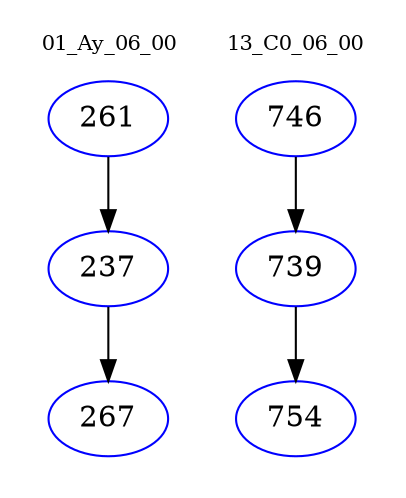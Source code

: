 digraph{
subgraph cluster_0 {
color = white
label = "01_Ay_06_00";
fontsize=10;
T0_261 [label="261", color="blue"]
T0_261 -> T0_237 [color="black"]
T0_237 [label="237", color="blue"]
T0_237 -> T0_267 [color="black"]
T0_267 [label="267", color="blue"]
}
subgraph cluster_1 {
color = white
label = "13_C0_06_00";
fontsize=10;
T1_746 [label="746", color="blue"]
T1_746 -> T1_739 [color="black"]
T1_739 [label="739", color="blue"]
T1_739 -> T1_754 [color="black"]
T1_754 [label="754", color="blue"]
}
}
